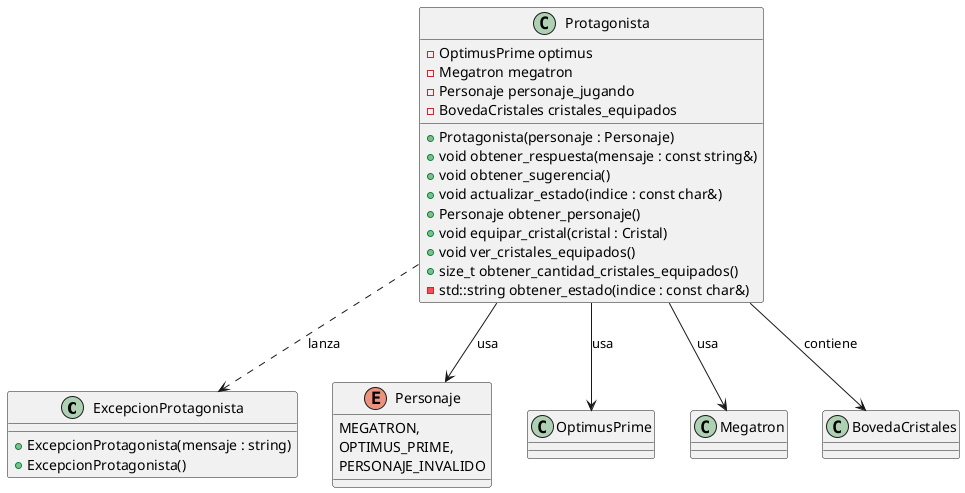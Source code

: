 @startuml
'https://plantuml.com/class-diagram

class ExcepcionProtagonista {
    + ExcepcionProtagonista(mensaje : string)
    + ExcepcionProtagonista()
}

enum Personaje {
    MEGATRON,
    OPTIMUS_PRIME,
    PERSONAJE_INVALIDO
}

class Protagonista {
    - OptimusPrime optimus
    - Megatron megatron
    - Personaje personaje_jugando
    - BovedaCristales cristales_equipados

    + Protagonista(personaje : Personaje)
    + void obtener_respuesta(mensaje : const string&)
    + void obtener_sugerencia()
    + void actualizar_estado(indice : const char&)
    + Personaje obtener_personaje()
    + void equipar_cristal(cristal : Cristal)
    + void ver_cristales_equipados()
    + size_t obtener_cantidad_cristales_equipados()
    - std::string obtener_estado(indice : const char&)
}

' Relaciones
Protagonista --> OptimusPrime : "usa"
Protagonista --> Megatron : "usa"
Protagonista --> BovedaCristales : "contiene"
Protagonista --> Personaje : "usa"
Protagonista ..> ExcepcionProtagonista : "lanza"
@enduml